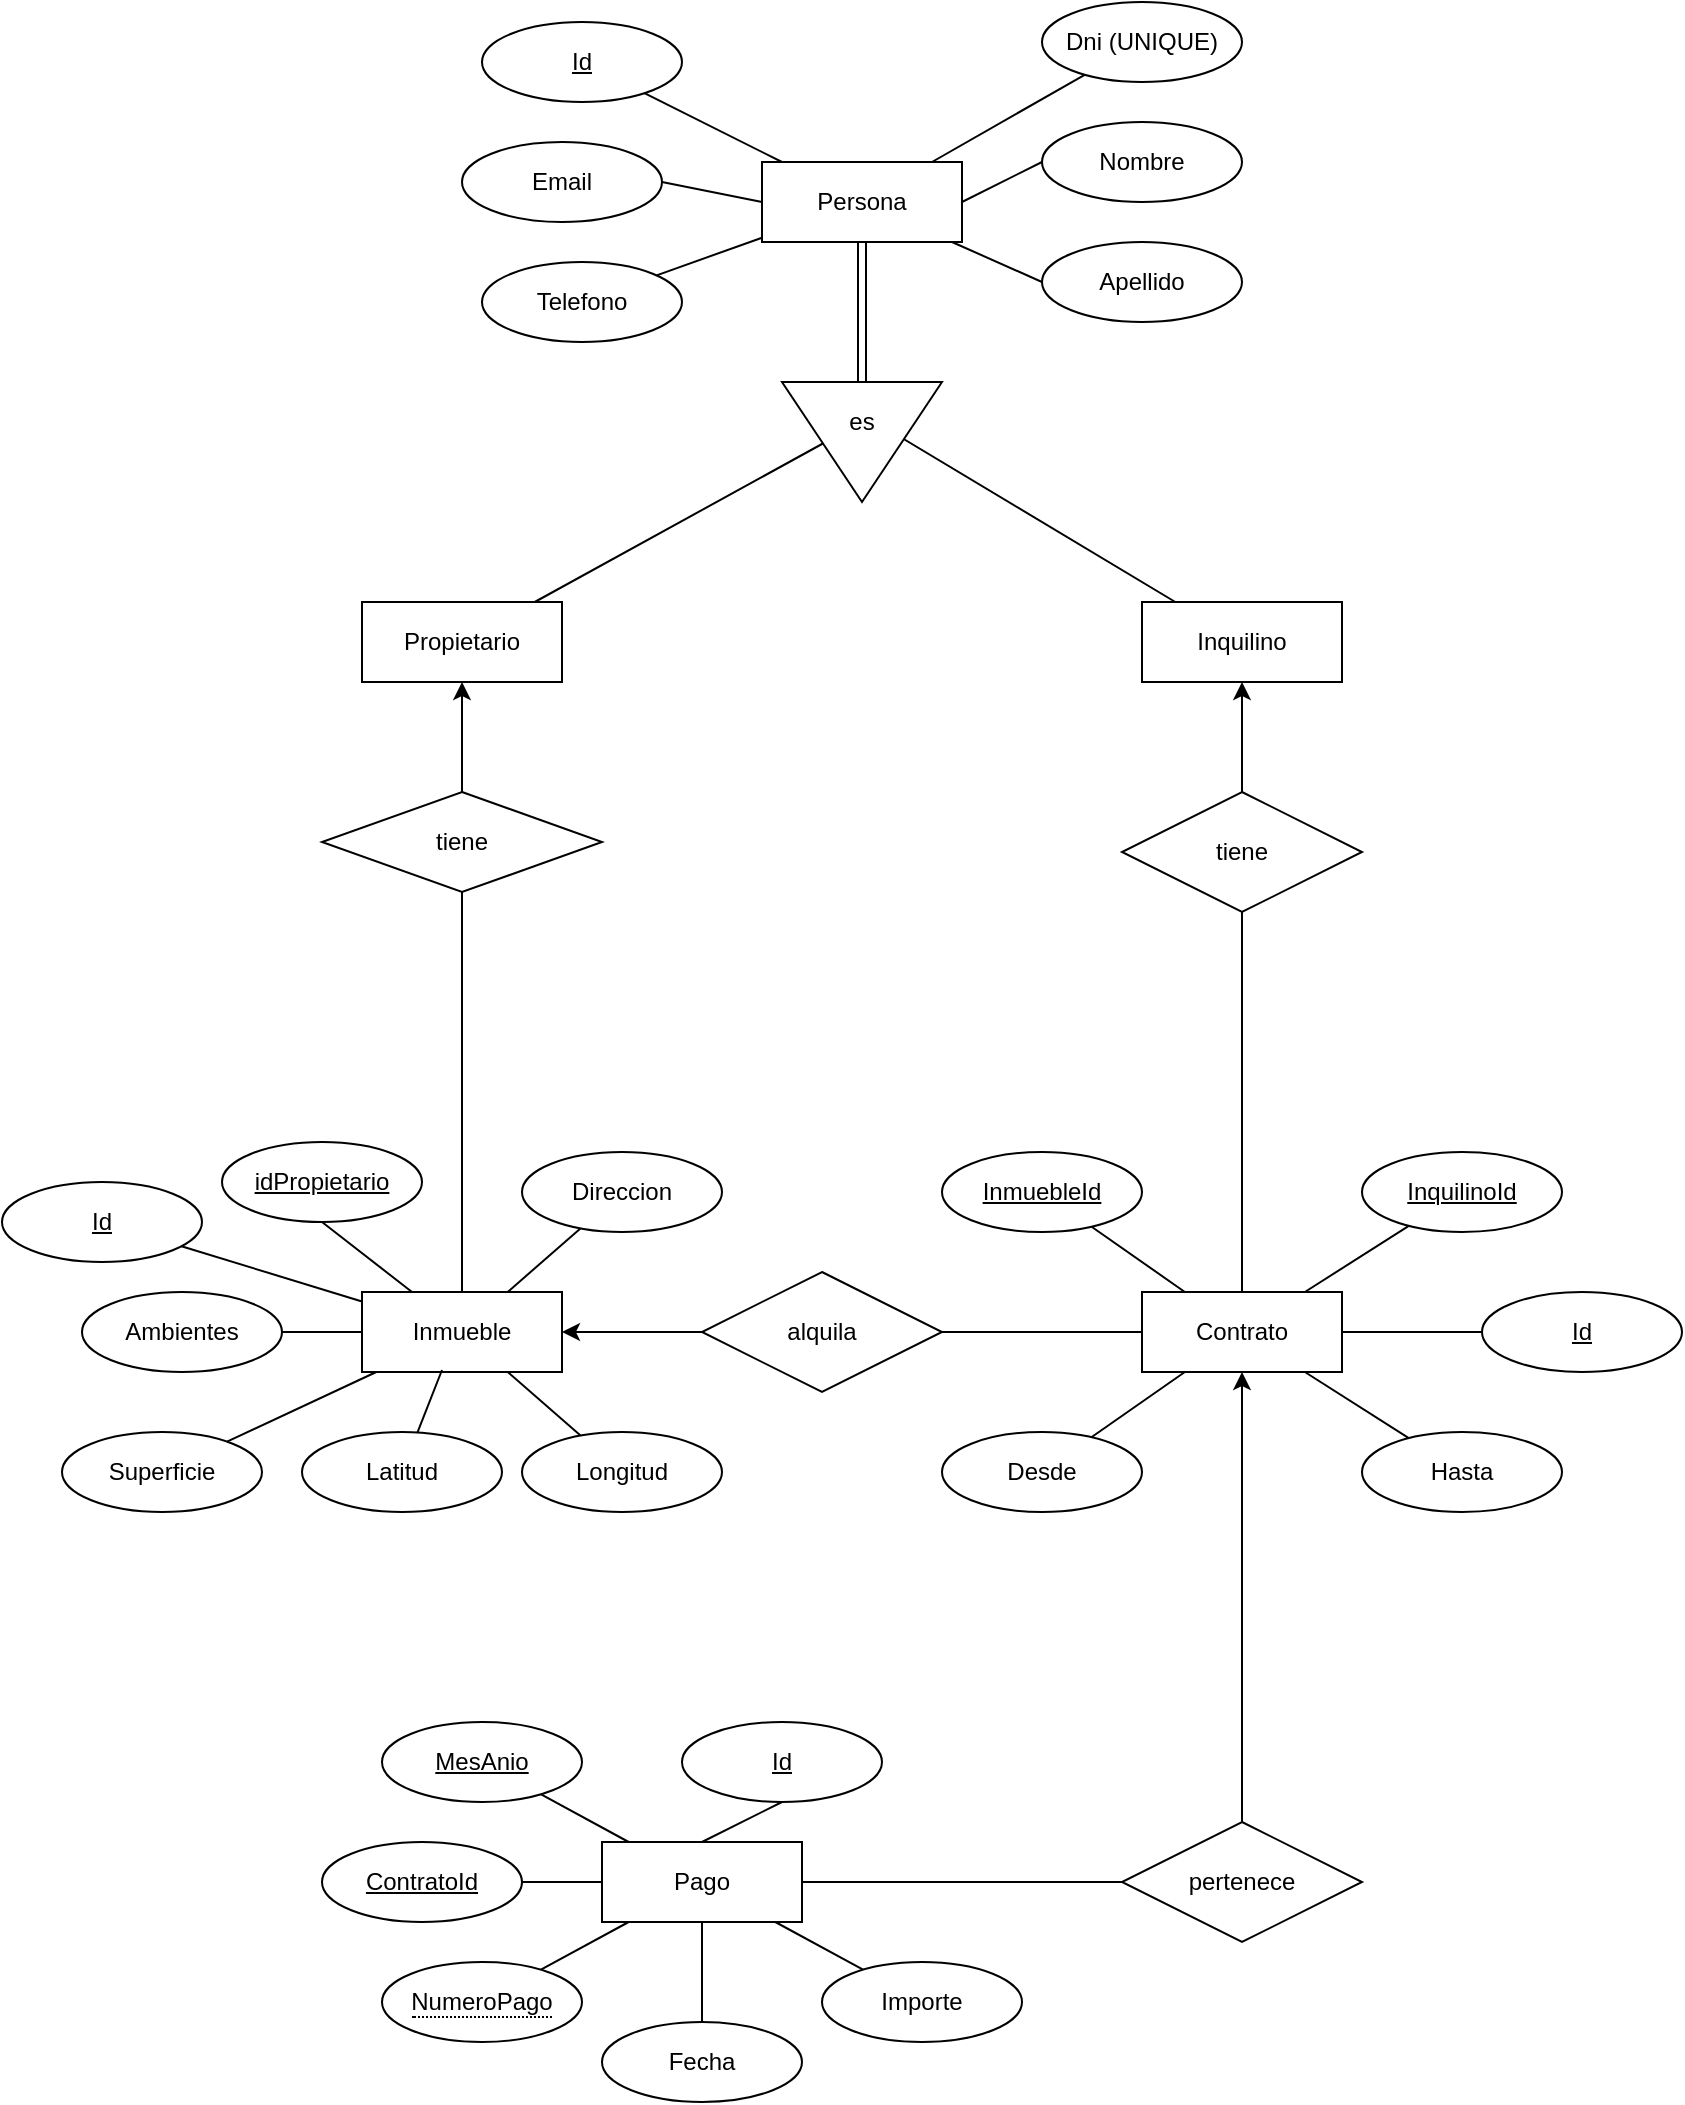 <mxfile>
    <diagram id="6gzmtlAOF7hzrXGJktJW" name="Página-1">
        <mxGraphModel dx="1804" dy="1579" grid="1" gridSize="10" guides="1" tooltips="1" connect="1" arrows="1" fold="1" page="1" pageScale="1" pageWidth="827" pageHeight="1169" math="0" shadow="0">
            <root>
                <mxCell id="0"/>
                <mxCell id="1" parent="0"/>
                <mxCell id="2" style="edgeStyle=none;rounded=0;orthogonalLoop=1;jettySize=auto;html=1;endArrow=none;" parent="1" source="5" target="32" edge="1">
                    <mxGeometry relative="1" as="geometry"/>
                </mxCell>
                <mxCell id="3" style="edgeStyle=none;rounded=0;orthogonalLoop=1;jettySize=auto;html=1;endArrow=none;entryX=0;entryY=0.5;entryDx=0;entryDy=0;" parent="1" source="5" target="72" edge="1">
                    <mxGeometry relative="1" as="geometry">
                        <mxPoint x="435.926" y="-179.444" as="targetPoint"/>
                    </mxGeometry>
                </mxCell>
                <mxCell id="4" style="edgeStyle=none;rounded=0;orthogonalLoop=1;jettySize=auto;html=1;endArrow=none;" parent="1" source="5" target="36" edge="1">
                    <mxGeometry relative="1" as="geometry"/>
                </mxCell>
                <mxCell id="5" value="Persona" style="whiteSpace=wrap;html=1;align=center;" parent="1" vertex="1">
                    <mxGeometry x="290" y="-220" width="100" height="40" as="geometry"/>
                </mxCell>
                <mxCell id="6" style="edgeStyle=none;rounded=0;orthogonalLoop=1;jettySize=auto;html=1;entryX=0.25;entryY=0;entryDx=0;entryDy=0;endArrow=none;" parent="1" source="7" target="47" edge="1">
                    <mxGeometry relative="1" as="geometry"/>
                </mxCell>
                <mxCell id="7" value="Inquilino" style="whiteSpace=wrap;html=1;align=center;" parent="1" vertex="1">
                    <mxGeometry x="480" width="100" height="40" as="geometry"/>
                </mxCell>
                <mxCell id="8" value="Inmueble" style="whiteSpace=wrap;html=1;align=center;" parent="1" vertex="1">
                    <mxGeometry x="90" y="345" width="100" height="40" as="geometry"/>
                </mxCell>
                <mxCell id="9" style="edgeStyle=none;rounded=0;orthogonalLoop=1;jettySize=auto;html=1;endArrow=none;" parent="1" source="10" target="17" edge="1">
                    <mxGeometry relative="1" as="geometry"/>
                </mxCell>
                <mxCell id="10" value="Contrato" style="whiteSpace=wrap;html=1;align=center;" parent="1" vertex="1">
                    <mxGeometry x="480" y="345" width="100" height="40" as="geometry"/>
                </mxCell>
                <mxCell id="11" style="edgeStyle=none;rounded=0;orthogonalLoop=1;jettySize=auto;html=1;endArrow=none;" parent="1" source="12" target="27" edge="1">
                    <mxGeometry relative="1" as="geometry">
                        <mxPoint x="410" y="640" as="targetPoint"/>
                    </mxGeometry>
                </mxCell>
                <mxCell id="12" value="Pago" style="whiteSpace=wrap;html=1;align=center;" parent="1" vertex="1">
                    <mxGeometry x="210" y="620" width="100" height="40" as="geometry"/>
                </mxCell>
                <mxCell id="13" style="edgeStyle=none;rounded=0;orthogonalLoop=1;jettySize=auto;html=1;" parent="1" source="14" target="44" edge="1">
                    <mxGeometry relative="1" as="geometry">
                        <mxPoint x="140" y="60" as="sourcePoint"/>
                    </mxGeometry>
                </mxCell>
                <mxCell id="14" value="tiene" style="shape=rhombus;perimeter=rhombusPerimeter;whiteSpace=wrap;html=1;align=center;" parent="1" vertex="1">
                    <mxGeometry x="70" y="95" width="140" height="50" as="geometry"/>
                </mxCell>
                <mxCell id="15" value="" style="endArrow=none;html=1;rounded=0;exitX=0.5;exitY=0;exitDx=0;exitDy=0;" parent="1" source="8" target="14" edge="1">
                    <mxGeometry relative="1" as="geometry">
                        <mxPoint x="330" y="365" as="sourcePoint"/>
                        <mxPoint x="140" y="255" as="targetPoint"/>
                    </mxGeometry>
                </mxCell>
                <mxCell id="16" value="InquilinoId" style="ellipse;whiteSpace=wrap;html=1;align=center;fontStyle=4;" parent="1" vertex="1">
                    <mxGeometry x="590" y="275" width="100" height="40" as="geometry"/>
                </mxCell>
                <mxCell id="17" value="InmuebleId" style="ellipse;whiteSpace=wrap;html=1;align=center;fontStyle=4;" parent="1" vertex="1">
                    <mxGeometry x="380" y="275" width="100" height="40" as="geometry"/>
                </mxCell>
                <mxCell id="18" value="" style="endArrow=none;html=1;rounded=0;" parent="1" source="16" target="10" edge="1">
                    <mxGeometry relative="1" as="geometry">
                        <mxPoint x="506" y="305" as="sourcePoint"/>
                        <mxPoint x="666" y="305" as="targetPoint"/>
                    </mxGeometry>
                </mxCell>
                <mxCell id="19" style="edgeStyle=none;rounded=0;orthogonalLoop=1;jettySize=auto;html=1;endArrow=none;" parent="1" source="20" target="10" edge="1">
                    <mxGeometry relative="1" as="geometry"/>
                </mxCell>
                <mxCell id="20" value="alquila" style="shape=rhombus;perimeter=rhombusPerimeter;whiteSpace=wrap;html=1;align=center;" parent="1" vertex="1">
                    <mxGeometry x="260" y="335" width="120" height="60" as="geometry"/>
                </mxCell>
                <mxCell id="21" style="edgeStyle=none;rounded=0;orthogonalLoop=1;jettySize=auto;html=1;endArrow=none;" parent="1" source="22" target="10" edge="1">
                    <mxGeometry relative="1" as="geometry">
                        <mxPoint x="530" y="250" as="sourcePoint"/>
                    </mxGeometry>
                </mxCell>
                <mxCell id="22" value="tiene" style="shape=rhombus;perimeter=rhombusPerimeter;whiteSpace=wrap;html=1;align=center;" parent="1" vertex="1">
                    <mxGeometry x="470" y="95" width="120" height="60" as="geometry"/>
                </mxCell>
                <mxCell id="23" value="" style="endArrow=classic;html=1;" parent="1" source="22" target="7" edge="1">
                    <mxGeometry width="50" height="50" relative="1" as="geometry">
                        <mxPoint x="670" y="250" as="sourcePoint"/>
                        <mxPoint x="720" y="200" as="targetPoint"/>
                    </mxGeometry>
                </mxCell>
                <mxCell id="24" value="" style="edgeStyle=none;rounded=0;orthogonalLoop=1;jettySize=auto;html=1;endArrow=none;" parent="1" source="12" target="31" edge="1">
                    <mxGeometry relative="1" as="geometry">
                        <mxPoint x="291.248" y="710.309" as="targetPoint"/>
                    </mxGeometry>
                </mxCell>
                <mxCell id="25" style="edgeStyle=none;rounded=0;orthogonalLoop=1;jettySize=auto;html=1;endArrow=none;" parent="1" source="26" target="12" edge="1">
                    <mxGeometry relative="1" as="geometry"/>
                </mxCell>
                <mxCell id="26" value="ContratoId" style="ellipse;whiteSpace=wrap;html=1;align=center;fontStyle=4;" parent="1" vertex="1">
                    <mxGeometry x="70" y="620" width="100" height="40" as="geometry"/>
                </mxCell>
                <mxCell id="27" value="pertenece" style="shape=rhombus;perimeter=rhombusPerimeter;whiteSpace=wrap;html=1;align=center;" parent="1" vertex="1">
                    <mxGeometry x="470" y="610" width="120" height="60" as="geometry"/>
                </mxCell>
                <mxCell id="28" value="" style="endArrow=classic;html=1;" parent="1" source="27" target="10" edge="1">
                    <mxGeometry width="50" height="50" relative="1" as="geometry">
                        <mxPoint x="540" y="380" as="sourcePoint"/>
                        <mxPoint x="590" y="330" as="targetPoint"/>
                    </mxGeometry>
                </mxCell>
                <mxCell id="29" value="Id" style="ellipse;whiteSpace=wrap;html=1;align=center;fontStyle=4;" parent="1" vertex="1">
                    <mxGeometry x="150" y="-290" width="100" height="40" as="geometry"/>
                </mxCell>
                <mxCell id="30" value="" style="edgeStyle=none;rounded=0;orthogonalLoop=1;jettySize=auto;html=1;endArrow=none;" parent="1" source="5" target="29" edge="1">
                    <mxGeometry relative="1" as="geometry"/>
                </mxCell>
                <mxCell id="31" value="MesAnio" style="ellipse;whiteSpace=wrap;html=1;align=center;fontStyle=4;" parent="1" vertex="1">
                    <mxGeometry x="100" y="560" width="100" height="40" as="geometry"/>
                </mxCell>
                <mxCell id="32" value="Dni (UNIQUE)" style="ellipse;whiteSpace=wrap;html=1;align=center;" parent="1" vertex="1">
                    <mxGeometry x="430" y="-300" width="100" height="40" as="geometry"/>
                </mxCell>
                <mxCell id="36" value="Telefono" style="ellipse;whiteSpace=wrap;html=1;align=center;" parent="1" vertex="1">
                    <mxGeometry x="150" y="-170" width="100" height="40" as="geometry"/>
                </mxCell>
                <mxCell id="37" value="Id" style="ellipse;whiteSpace=wrap;html=1;align=center;fontStyle=4;" parent="1" vertex="1">
                    <mxGeometry x="-90" y="290" width="100" height="40" as="geometry"/>
                </mxCell>
                <mxCell id="38" value="" style="edgeStyle=none;rounded=0;orthogonalLoop=1;jettySize=auto;html=1;endArrow=none;" parent="1" source="8" target="37" edge="1">
                    <mxGeometry relative="1" as="geometry"/>
                </mxCell>
                <mxCell id="39" value="Direccion" style="ellipse;whiteSpace=wrap;html=1;align=center;" parent="1" vertex="1">
                    <mxGeometry x="170" y="275" width="100" height="40" as="geometry"/>
                </mxCell>
                <mxCell id="40" value="" style="edgeStyle=none;rounded=0;orthogonalLoop=1;jettySize=auto;html=1;endArrow=none;" parent="1" source="8" target="39" edge="1">
                    <mxGeometry relative="1" as="geometry"/>
                </mxCell>
                <mxCell id="41" value="Ambientes" style="ellipse;whiteSpace=wrap;html=1;align=center;" parent="1" vertex="1">
                    <mxGeometry x="-50" y="345" width="100" height="40" as="geometry"/>
                </mxCell>
                <mxCell id="42" value="" style="edgeStyle=none;rounded=0;orthogonalLoop=1;jettySize=auto;html=1;endArrow=none;" parent="1" source="8" target="41" edge="1">
                    <mxGeometry relative="1" as="geometry"/>
                </mxCell>
                <mxCell id="43" style="edgeStyle=none;rounded=0;orthogonalLoop=1;jettySize=auto;html=1;endArrow=none;" parent="1" source="44" target="47" edge="1">
                    <mxGeometry relative="1" as="geometry"/>
                </mxCell>
                <mxCell id="44" value="Propietario" style="whiteSpace=wrap;html=1;align=center;" parent="1" vertex="1">
                    <mxGeometry x="90" width="100" height="40" as="geometry"/>
                </mxCell>
                <mxCell id="45" style="edgeStyle=none;rounded=0;orthogonalLoop=1;jettySize=auto;html=1;endArrow=none;shape=link;" parent="1" source="46" target="5" edge="1">
                    <mxGeometry relative="1" as="geometry"/>
                </mxCell>
                <mxCell id="46" value="" style="triangle;whiteSpace=wrap;html=1;rotation=90;" parent="1" vertex="1">
                    <mxGeometry x="310" y="-120" width="60" height="80" as="geometry"/>
                </mxCell>
                <mxCell id="47" value="es" style="text;html=1;strokeColor=none;fillColor=none;align=center;verticalAlign=middle;whiteSpace=wrap;rounded=0;" parent="1" vertex="1">
                    <mxGeometry x="320" y="-100" width="40" height="20" as="geometry"/>
                </mxCell>
                <mxCell id="48" style="edgeStyle=none;rounded=0;orthogonalLoop=1;jettySize=auto;html=1;endArrow=none;" parent="1" source="49" target="10" edge="1">
                    <mxGeometry relative="1" as="geometry"/>
                </mxCell>
                <mxCell id="49" value="Hasta" style="ellipse;whiteSpace=wrap;html=1;align=center;" parent="1" vertex="1">
                    <mxGeometry x="590" y="415" width="100" height="40" as="geometry"/>
                </mxCell>
                <mxCell id="50" style="edgeStyle=none;rounded=0;orthogonalLoop=1;jettySize=auto;html=1;endArrow=none;" parent="1" source="51" target="10" edge="1">
                    <mxGeometry relative="1" as="geometry"/>
                </mxCell>
                <mxCell id="51" value="Desde" style="ellipse;whiteSpace=wrap;html=1;align=center;" parent="1" vertex="1">
                    <mxGeometry x="380" y="415" width="100" height="40" as="geometry"/>
                </mxCell>
                <mxCell id="52" value="" style="endArrow=classic;html=1;" parent="1" source="20" target="8" edge="1">
                    <mxGeometry width="50" height="50" relative="1" as="geometry">
                        <mxPoint x="200" y="325" as="sourcePoint"/>
                        <mxPoint x="250" y="275" as="targetPoint"/>
                    </mxGeometry>
                </mxCell>
                <mxCell id="53" style="edgeStyle=none;rounded=0;orthogonalLoop=1;jettySize=auto;html=1;endArrow=none;" parent="1" source="54" target="12" edge="1">
                    <mxGeometry relative="1" as="geometry"/>
                </mxCell>
                <mxCell id="54" value="&lt;span style=&quot;border-bottom: 1px dotted&quot;&gt;NumeroPago&lt;/span&gt;" style="ellipse;whiteSpace=wrap;html=1;align=center;" parent="1" vertex="1">
                    <mxGeometry x="100" y="680" width="100" height="40" as="geometry"/>
                </mxCell>
                <mxCell id="55" style="edgeStyle=none;rounded=0;orthogonalLoop=1;jettySize=auto;html=1;endArrow=none;" parent="1" source="56" target="12" edge="1">
                    <mxGeometry relative="1" as="geometry"/>
                </mxCell>
                <mxCell id="56" value="Fecha" style="ellipse;whiteSpace=wrap;html=1;align=center;" parent="1" vertex="1">
                    <mxGeometry x="210" y="710" width="100" height="40" as="geometry"/>
                </mxCell>
                <mxCell id="57" style="edgeStyle=none;rounded=0;orthogonalLoop=1;jettySize=auto;html=1;endArrow=none;" parent="1" source="58" target="12" edge="1">
                    <mxGeometry relative="1" as="geometry"/>
                </mxCell>
                <mxCell id="58" value="Importe" style="ellipse;whiteSpace=wrap;html=1;align=center;" parent="1" vertex="1">
                    <mxGeometry x="320" y="680" width="100" height="40" as="geometry"/>
                </mxCell>
                <mxCell id="59" value="Superficie" style="ellipse;whiteSpace=wrap;html=1;align=center;" parent="1" vertex="1">
                    <mxGeometry x="-60" y="415" width="100" height="40" as="geometry"/>
                </mxCell>
                <mxCell id="60" value="" style="edgeStyle=none;rounded=0;orthogonalLoop=1;jettySize=auto;html=1;endArrow=none;" parent="1" source="8" target="59" edge="1">
                    <mxGeometry relative="1" as="geometry"/>
                </mxCell>
                <mxCell id="61" style="edgeStyle=none;rounded=0;orthogonalLoop=1;jettySize=auto;html=1;endArrow=none;" parent="1" source="62" target="8" edge="1">
                    <mxGeometry relative="1" as="geometry"/>
                </mxCell>
                <mxCell id="62" value="Longitud" style="ellipse;whiteSpace=wrap;html=1;align=center;" parent="1" vertex="1">
                    <mxGeometry x="170" y="415" width="100" height="40" as="geometry"/>
                </mxCell>
                <mxCell id="64" value="Id" style="ellipse;whiteSpace=wrap;html=1;align=center;fontStyle=4;" parent="1" vertex="1">
                    <mxGeometry x="650" y="345" width="100" height="40" as="geometry"/>
                </mxCell>
                <mxCell id="65" style="edgeStyle=none;rounded=0;orthogonalLoop=1;jettySize=auto;html=1;endArrow=none;entryX=1;entryY=0.5;entryDx=0;entryDy=0;exitX=0;exitY=0.5;exitDx=0;exitDy=0;" parent="1" source="64" target="10" edge="1">
                    <mxGeometry relative="1" as="geometry">
                        <mxPoint x="623.531" y="428.032" as="sourcePoint"/>
                        <mxPoint x="571.429" y="395" as="targetPoint"/>
                    </mxGeometry>
                </mxCell>
                <mxCell id="66" value="Id" style="ellipse;whiteSpace=wrap;html=1;align=center;fontStyle=4;" parent="1" vertex="1">
                    <mxGeometry x="250" y="560" width="100" height="40" as="geometry"/>
                </mxCell>
                <mxCell id="67" style="edgeStyle=none;rounded=0;orthogonalLoop=1;jettySize=auto;html=1;endArrow=none;entryX=0.5;entryY=0;entryDx=0;entryDy=0;exitX=0.5;exitY=1;exitDx=0;exitDy=0;" parent="1" source="66" target="12" edge="1">
                    <mxGeometry relative="1" as="geometry">
                        <mxPoint x="350.519" y="693.846" as="sourcePoint"/>
                        <mxPoint x="306.667" y="670" as="targetPoint"/>
                    </mxGeometry>
                </mxCell>
                <mxCell id="68" value="Latitud" style="ellipse;whiteSpace=wrap;html=1;align=center;" vertex="1" parent="1">
                    <mxGeometry x="60" y="415" width="100" height="40" as="geometry"/>
                </mxCell>
                <mxCell id="69" style="edgeStyle=none;rounded=0;orthogonalLoop=1;jettySize=auto;html=1;endArrow=none;entryX=0.4;entryY=0.975;entryDx=0;entryDy=0;entryPerimeter=0;" edge="1" parent="1" source="68" target="8">
                    <mxGeometry relative="1" as="geometry">
                        <mxPoint x="209.255" y="426.803" as="sourcePoint"/>
                        <mxPoint x="172.857" y="395" as="targetPoint"/>
                    </mxGeometry>
                </mxCell>
                <mxCell id="70" value="idPropietario" style="ellipse;whiteSpace=wrap;html=1;align=center;fontStyle=4;" vertex="1" parent="1">
                    <mxGeometry x="20" y="270" width="100" height="40" as="geometry"/>
                </mxCell>
                <mxCell id="71" value="" style="edgeStyle=none;rounded=0;orthogonalLoop=1;jettySize=auto;html=1;endArrow=none;entryX=0.5;entryY=1;entryDx=0;entryDy=0;exitX=0.25;exitY=0;exitDx=0;exitDy=0;" edge="1" parent="1" source="8" target="70">
                    <mxGeometry relative="1" as="geometry">
                        <mxPoint x="100" y="359.722" as="sourcePoint"/>
                        <mxPoint x="9.734" y="332.141" as="targetPoint"/>
                    </mxGeometry>
                </mxCell>
                <mxCell id="72" value="Apellido" style="ellipse;whiteSpace=wrap;html=1;align=center;" vertex="1" parent="1">
                    <mxGeometry x="430" y="-180" width="100" height="40" as="geometry"/>
                </mxCell>
                <mxCell id="73" value="Nombre" style="ellipse;whiteSpace=wrap;html=1;align=center;" vertex="1" parent="1">
                    <mxGeometry x="430" y="-240" width="100" height="40" as="geometry"/>
                </mxCell>
                <mxCell id="74" style="edgeStyle=none;rounded=0;orthogonalLoop=1;jettySize=auto;html=1;endArrow=none;entryX=0;entryY=0.5;entryDx=0;entryDy=0;exitX=1;exitY=0.5;exitDx=0;exitDy=0;" edge="1" parent="1" source="5" target="73">
                    <mxGeometry relative="1" as="geometry">
                        <mxPoint x="380" y="-170" as="sourcePoint"/>
                        <mxPoint x="440" y="-130" as="targetPoint"/>
                    </mxGeometry>
                </mxCell>
                <mxCell id="76" value="Email" style="ellipse;whiteSpace=wrap;html=1;align=center;" vertex="1" parent="1">
                    <mxGeometry x="140" y="-230" width="100" height="40" as="geometry"/>
                </mxCell>
                <mxCell id="78" style="edgeStyle=none;rounded=0;orthogonalLoop=1;jettySize=auto;html=1;endArrow=none;entryX=1;entryY=0.5;entryDx=0;entryDy=0;exitX=0;exitY=0.5;exitDx=0;exitDy=0;" edge="1" parent="1" source="5" target="76">
                    <mxGeometry relative="1" as="geometry">
                        <mxPoint x="300" y="-172.143" as="sourcePoint"/>
                        <mxPoint x="247.297" y="-153.32" as="targetPoint"/>
                    </mxGeometry>
                </mxCell>
            </root>
        </mxGraphModel>
    </diagram>
</mxfile>